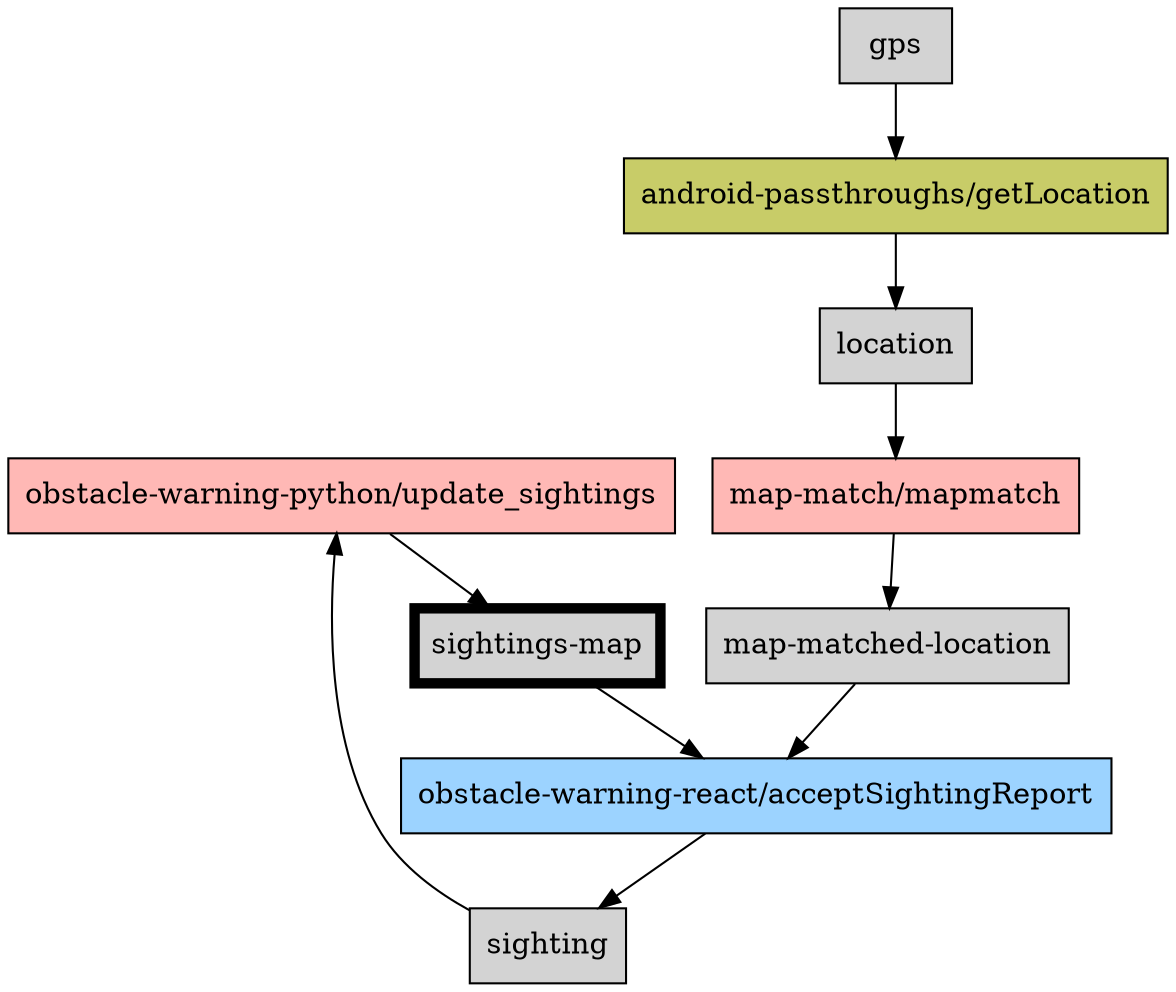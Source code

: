 digraph {
	node [shape=box style=filled]
	node [fillcolor="#FFB8B5"]
	"obstacle-warning-python/update_sightings"
	node [fillcolor="#9CD3FF"]
	"obstacle-warning-react/acceptSightingReport"
	node [fillcolor="#FFB8B5"]
	"map-match/mapmatch"
	node [fillcolor="#C8CC68"]
	"android-passthroughs/getLocation"
	node [fillcolor=lightgrey shape=box style=filled]
	node [pencolor=red penwidth=5]
	"sightings-map"
	edge [style=solid]
	"sightings-map" -> "obstacle-warning-react/acceptSightingReport"
	edge [style=solid]
	"obstacle-warning-python/update_sightings" -> "sightings-map"
	node [pencolor=black penwidth=1]
	sighting
	edge [style=solid]
	sighting -> "obstacle-warning-python/update_sightings"
	edge [style=solid]
	"obstacle-warning-react/acceptSightingReport" -> sighting
	node [pencolor=black penwidth=1]
	"map-matched-location"
	edge [style=solid]
	"map-matched-location" -> "obstacle-warning-react/acceptSightingReport"
	edge [style=solid]
	"map-match/mapmatch" -> "map-matched-location"
	node [pencolor=black penwidth=1]
	location
	edge [style=solid]
	location -> "map-match/mapmatch"
	edge [style=solid]
	"android-passthroughs/getLocation" -> location
	node [pencolor=black penwidth=1]
	gps
	edge [style=solid]
	gps -> "android-passthroughs/getLocation"
}
